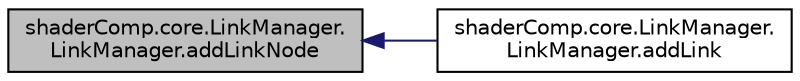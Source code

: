 digraph "shaderComp.core.LinkManager.LinkManager.addLinkNode"
{
  edge [fontname="Helvetica",fontsize="10",labelfontname="Helvetica",labelfontsize="10"];
  node [fontname="Helvetica",fontsize="10",shape=record];
  rankdir="LR";
  Node1 [label="shaderComp.core.LinkManager.\lLinkManager.addLinkNode",height=0.2,width=0.4,color="black", fillcolor="grey75", style="filled" fontcolor="black"];
  Node1 -> Node2 [dir="back",color="midnightblue",fontsize="10",style="solid",fontname="Helvetica"];
  Node2 [label="shaderComp.core.LinkManager.\lLinkManager.addLink",height=0.2,width=0.4,color="black", fillcolor="white", style="filled",URL="$classshader_comp_1_1core_1_1_link_manager_1_1_link_manager.html#a7e0d671dd7d3412ed8cce8940829415d",tooltip="Create a link between two variables. "];
}
